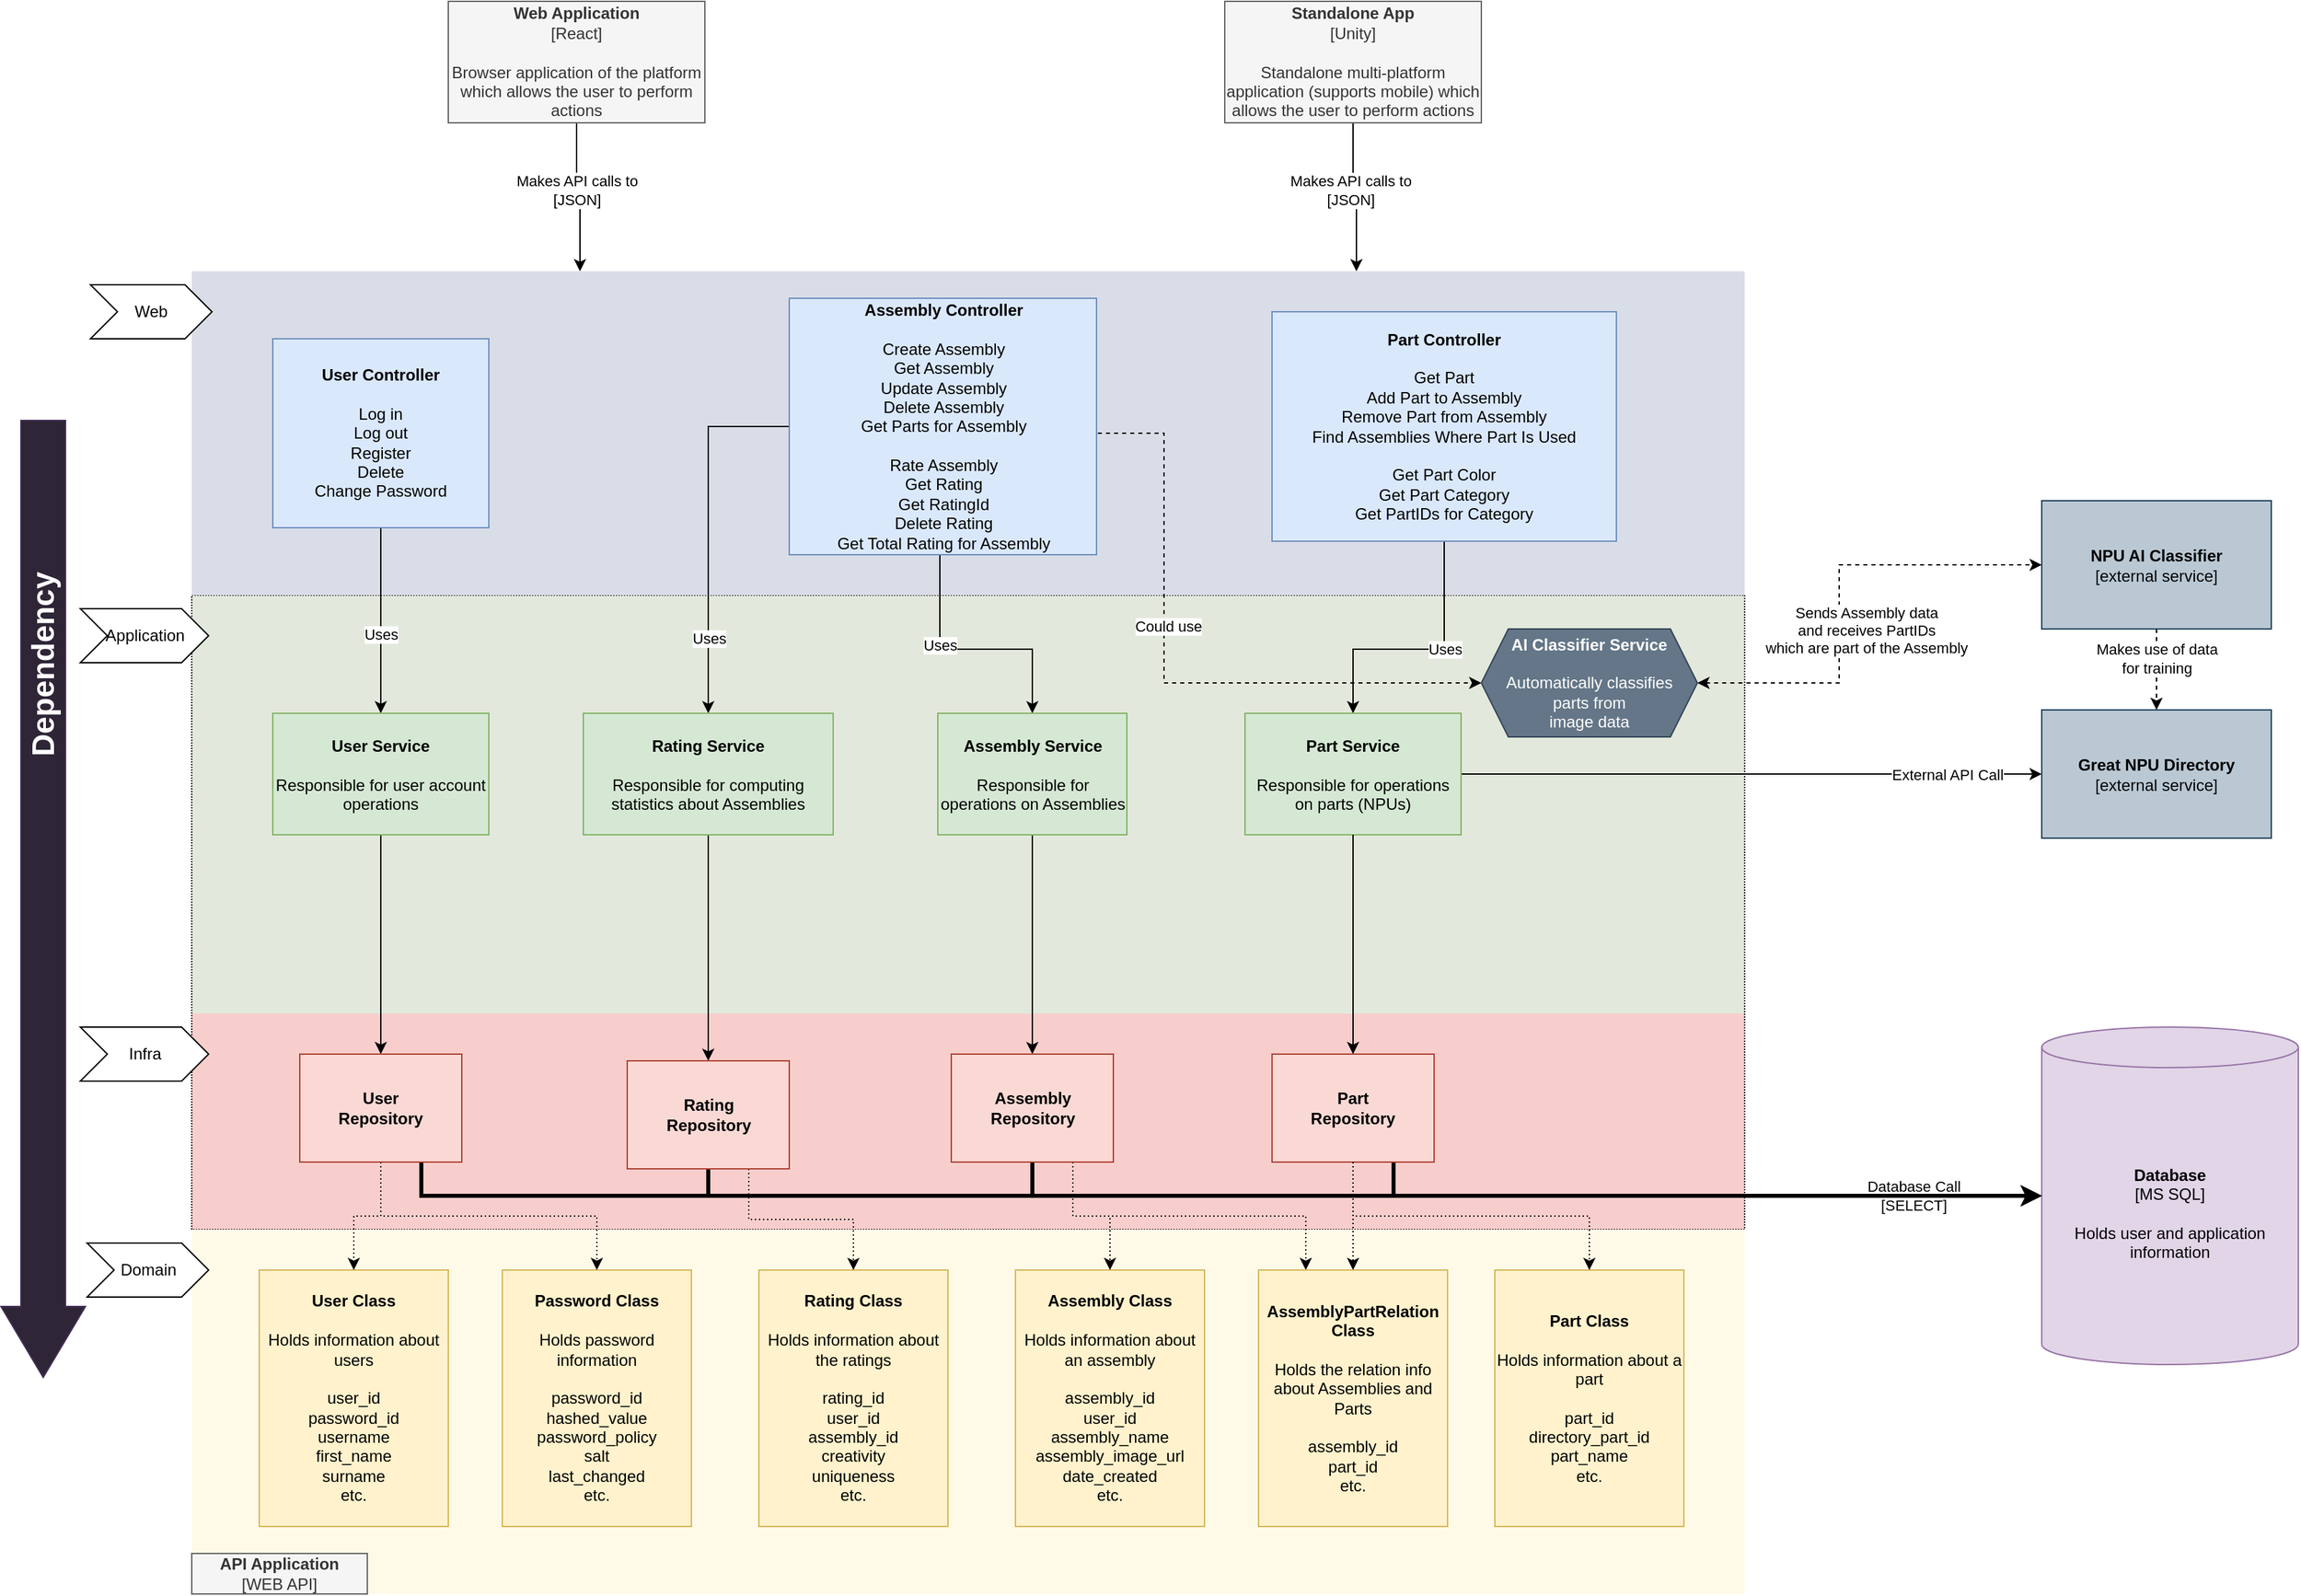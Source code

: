<mxfile version="21.2.1" type="device">
  <diagram name="Page-1" id="k8v3rHDn6FhqdRON8lOe">
    <mxGraphModel dx="1206" dy="702" grid="1" gridSize="10" guides="1" tooltips="1" connect="1" arrows="1" fold="1" page="1" pageScale="1" pageWidth="850" pageHeight="1100" math="0" shadow="0">
      <root>
        <mxCell id="0" />
        <mxCell id="1" parent="0" />
        <mxCell id="O0EQEIfce29Zrep7B2oo-3" value="" style="rounded=0;whiteSpace=wrap;html=1;fillColor=#f8cecc;strokeColor=none;" parent="1" vertex="1">
          <mxGeometry x="170" y="830" width="1150" height="160" as="geometry" />
        </mxCell>
        <mxCell id="pBrJ_K6vvV4SP7ELr4cM-87" value="" style="rounded=0;whiteSpace=wrap;html=1;fillColor=#E3E8DC;strokeColor=none;" parent="1" vertex="1">
          <mxGeometry x="170" y="520" width="1150" height="310" as="geometry" />
        </mxCell>
        <mxCell id="u8VsAXniSvun9k4xM15s-1" value="" style="rounded=0;whiteSpace=wrap;html=1;strokeColor=default;fillColor=none;strokeWidth=1;dashed=1;dashPattern=1 1;" parent="1" vertex="1">
          <mxGeometry x="170" y="520" width="1150" height="470" as="geometry" />
        </mxCell>
        <mxCell id="pBrJ_K6vvV4SP7ELr4cM-88" value="" style="rounded=0;whiteSpace=wrap;html=1;fillColor=#FFFAE8;strokeColor=none;" parent="1" vertex="1">
          <mxGeometry x="170" y="990" width="1150" height="270" as="geometry" />
        </mxCell>
        <mxCell id="pBrJ_K6vvV4SP7ELr4cM-77" value="" style="rounded=0;whiteSpace=wrap;html=1;strokeColor=none;fillColor=#D9DDE7;" parent="1" vertex="1">
          <mxGeometry x="170" y="280" width="1150" height="240" as="geometry" />
        </mxCell>
        <mxCell id="pBrJ_K6vvV4SP7ELr4cM-119" value="" style="shape=flexArrow;endArrow=classic;html=1;rounded=0;fillColor=#2E2536;strokeColor=#432D57;strokeWidth=1;endSize=17.186;fontSize=11;width=33;endWidth=28.571;" parent="1" edge="1">
          <mxGeometry width="50" height="50" relative="1" as="geometry">
            <mxPoint x="60" y="390" as="sourcePoint" />
            <mxPoint x="60" y="1100" as="targetPoint" />
          </mxGeometry>
        </mxCell>
        <mxCell id="pBrJ_K6vvV4SP7ELr4cM-120" value="Dependency" style="edgeLabel;html=1;align=center;verticalAlign=middle;resizable=0;points=[];fontStyle=1;fontSize=23;horizontal=0;labelBackgroundColor=none;fontColor=#FFFFFF;" parent="pBrJ_K6vvV4SP7ELr4cM-119" vertex="1" connectable="0">
          <mxGeometry x="-0.216" relative="1" as="geometry">
            <mxPoint y="-97" as="offset" />
          </mxGeometry>
        </mxCell>
        <mxCell id="n62XoH6EmWEbMySVKZay-1" style="edgeStyle=orthogonalEdgeStyle;rounded=0;orthogonalLoop=1;jettySize=auto;html=1;entryX=0.25;entryY=0;entryDx=0;entryDy=0;" parent="1" source="pBrJ_K6vvV4SP7ELr4cM-32" target="pBrJ_K6vvV4SP7ELr4cM-77" edge="1">
          <mxGeometry relative="1" as="geometry" />
        </mxCell>
        <mxCell id="n62XoH6EmWEbMySVKZay-2" value="Makes API calls to&lt;br style=&quot;border-color: var(--border-color);&quot;&gt;[JSON]" style="edgeLabel;html=1;align=center;verticalAlign=middle;resizable=0;points=[];" parent="n62XoH6EmWEbMySVKZay-1" vertex="1" connectable="0">
          <mxGeometry x="-0.152" y="3" relative="1" as="geometry">
            <mxPoint x="-3" y="2" as="offset" />
          </mxGeometry>
        </mxCell>
        <mxCell id="pBrJ_K6vvV4SP7ELr4cM-32" value="&lt;b&gt;Web Application&lt;/b&gt;&lt;br&gt;[React]&lt;br&gt;&lt;br&gt;Browser application of the platform which allows the user to perform actions" style="rounded=0;whiteSpace=wrap;html=1;fillColor=#f5f5f5;strokeColor=#666666;fontColor=#333333;" parent="1" vertex="1">
          <mxGeometry x="360" y="80" width="190" height="90" as="geometry" />
        </mxCell>
        <mxCell id="n62XoH6EmWEbMySVKZay-4" style="edgeStyle=orthogonalEdgeStyle;rounded=0;orthogonalLoop=1;jettySize=auto;html=1;exitX=0.5;exitY=1;exitDx=0;exitDy=0;entryX=0.75;entryY=0;entryDx=0;entryDy=0;" parent="1" source="pBrJ_K6vvV4SP7ELr4cM-37" target="pBrJ_K6vvV4SP7ELr4cM-77" edge="1">
          <mxGeometry relative="1" as="geometry" />
        </mxCell>
        <mxCell id="n62XoH6EmWEbMySVKZay-5" value="Makes API calls to&lt;br style=&quot;border-color: var(--border-color);&quot;&gt;[JSON]" style="edgeLabel;html=1;align=center;verticalAlign=middle;resizable=0;points=[];" parent="n62XoH6EmWEbMySVKZay-4" vertex="1" connectable="0">
          <mxGeometry x="-0.279" y="-1" relative="1" as="geometry">
            <mxPoint x="-1" y="9" as="offset" />
          </mxGeometry>
        </mxCell>
        <mxCell id="pBrJ_K6vvV4SP7ELr4cM-37" value="&lt;b&gt;Standalone App&lt;/b&gt;&lt;br&gt;[Unity]&lt;br&gt;&lt;br&gt;Standalone multi-platform application (supports mobile) which allows the user to perform actions" style="rounded=0;whiteSpace=wrap;html=1;fillColor=#f5f5f5;strokeColor=#666666;fontColor=#333333;" parent="1" vertex="1">
          <mxGeometry x="935" y="80" width="190" height="90" as="geometry" />
        </mxCell>
        <mxCell id="pBrJ_K6vvV4SP7ELr4cM-83" style="edgeStyle=orthogonalEdgeStyle;rounded=0;orthogonalLoop=1;jettySize=auto;html=1;exitX=0.5;exitY=1;exitDx=0;exitDy=0;entryX=0.5;entryY=0;entryDx=0;entryDy=0;" parent="1" source="pBrJ_K6vvV4SP7ELr4cM-72" target="pBrJ_K6vvV4SP7ELr4cM-78" edge="1">
          <mxGeometry relative="1" as="geometry" />
        </mxCell>
        <mxCell id="pBrJ_K6vvV4SP7ELr4cM-110" value="Uses" style="edgeLabel;html=1;align=center;verticalAlign=middle;resizable=0;points=[];" parent="pBrJ_K6vvV4SP7ELr4cM-83" vertex="1" connectable="0">
          <mxGeometry x="-0.266" y="1" relative="1" as="geometry">
            <mxPoint x="-1" y="28" as="offset" />
          </mxGeometry>
        </mxCell>
        <mxCell id="pBrJ_K6vvV4SP7ELr4cM-72" value="&lt;b&gt;User Controller&lt;/b&gt;&lt;br&gt;&lt;br&gt;Log in&lt;br&gt;Log out&lt;br&gt;Register&lt;br&gt;Delete&lt;br&gt;Change Password" style="rounded=0;whiteSpace=wrap;html=1;fillColor=#dae8fc;strokeColor=#6c8ebf;" parent="1" vertex="1">
          <mxGeometry x="230" y="330" width="160" height="140" as="geometry" />
        </mxCell>
        <mxCell id="pBrJ_K6vvV4SP7ELr4cM-84" style="edgeStyle=orthogonalEdgeStyle;rounded=0;orthogonalLoop=1;jettySize=auto;html=1;exitX=0.5;exitY=1;exitDx=0;exitDy=0;entryX=0.5;entryY=0;entryDx=0;entryDy=0;" parent="1" source="pBrJ_K6vvV4SP7ELr4cM-73" target="pBrJ_K6vvV4SP7ELr4cM-80" edge="1">
          <mxGeometry relative="1" as="geometry">
            <Array as="points">
              <mxPoint x="724" y="560" />
              <mxPoint x="793" y="560" />
            </Array>
          </mxGeometry>
        </mxCell>
        <mxCell id="pBrJ_K6vvV4SP7ELr4cM-111" value="Uses" style="edgeLabel;html=1;align=center;verticalAlign=middle;resizable=0;points=[];" parent="pBrJ_K6vvV4SP7ELr4cM-84" vertex="1" connectable="0">
          <mxGeometry x="-0.282" y="-1" relative="1" as="geometry">
            <mxPoint x="1" y="1" as="offset" />
          </mxGeometry>
        </mxCell>
        <mxCell id="sPXh9yBH8n4TWhQxVx2j-14" style="edgeStyle=orthogonalEdgeStyle;rounded=0;orthogonalLoop=1;jettySize=auto;html=1;entryX=0.5;entryY=0;entryDx=0;entryDy=0;exitX=0;exitY=0.5;exitDx=0;exitDy=0;" parent="1" source="pBrJ_K6vvV4SP7ELr4cM-73" target="pBrJ_K6vvV4SP7ELr4cM-82" edge="1">
          <mxGeometry relative="1" as="geometry" />
        </mxCell>
        <mxCell id="sPXh9yBH8n4TWhQxVx2j-15" value="Uses" style="edgeLabel;html=1;align=center;verticalAlign=middle;resizable=0;points=[];" parent="sPXh9yBH8n4TWhQxVx2j-14" vertex="1" connectable="0">
          <mxGeometry x="0.318" y="3" relative="1" as="geometry">
            <mxPoint x="-3" y="37" as="offset" />
          </mxGeometry>
        </mxCell>
        <mxCell id="sPXh9yBH8n4TWhQxVx2j-17" style="edgeStyle=orthogonalEdgeStyle;rounded=0;orthogonalLoop=1;jettySize=auto;html=1;entryX=0;entryY=0.5;entryDx=0;entryDy=0;exitX=1;exitY=0.5;exitDx=0;exitDy=0;dashed=1;" parent="1" source="pBrJ_K6vvV4SP7ELr4cM-73" target="n62XoH6EmWEbMySVKZay-8" edge="1">
          <mxGeometry relative="1" as="geometry">
            <Array as="points">
              <mxPoint x="890" y="400" />
              <mxPoint x="890" y="585" />
            </Array>
          </mxGeometry>
        </mxCell>
        <mxCell id="sPXh9yBH8n4TWhQxVx2j-18" value="Could use" style="edgeLabel;html=1;align=center;verticalAlign=middle;resizable=0;points=[];" parent="sPXh9yBH8n4TWhQxVx2j-17" vertex="1" connectable="0">
          <mxGeometry x="-0.343" y="1" relative="1" as="geometry">
            <mxPoint x="2" y="42" as="offset" />
          </mxGeometry>
        </mxCell>
        <mxCell id="pBrJ_K6vvV4SP7ELr4cM-73" value="&lt;b&gt;Assembly Controller&lt;br&gt;&lt;/b&gt;&lt;br&gt;Create Assembly&lt;br style=&quot;border-color: var(--border-color);&quot;&gt;Get Assembly&lt;br style=&quot;border-color: var(--border-color);&quot;&gt;Update Assembly&lt;br&gt;Delete Assembly&lt;br style=&quot;border-color: var(--border-color);&quot;&gt;Get Parts for Assembly&lt;br&gt;&lt;br&gt;Rate Assembly&lt;br&gt;Get Rating&lt;br&gt;Get RatingId&lt;br&gt;Delete Rating&lt;br style=&quot;border-color: var(--border-color);&quot;&gt;Get Total Rating for Assembly" style="rounded=0;whiteSpace=wrap;html=1;fillColor=#dae8fc;strokeColor=#6c8ebf;" parent="1" vertex="1">
          <mxGeometry x="612.5" y="300" width="227.5" height="190" as="geometry" />
        </mxCell>
        <mxCell id="sPXh9yBH8n4TWhQxVx2j-11" style="edgeStyle=orthogonalEdgeStyle;rounded=0;orthogonalLoop=1;jettySize=auto;html=1;entryX=0.5;entryY=0;entryDx=0;entryDy=0;exitX=0.5;exitY=1;exitDx=0;exitDy=0;" parent="1" source="pBrJ_K6vvV4SP7ELr4cM-74" target="pBrJ_K6vvV4SP7ELr4cM-81" edge="1">
          <mxGeometry relative="1" as="geometry">
            <Array as="points">
              <mxPoint x="1097" y="560" />
              <mxPoint x="1030" y="560" />
            </Array>
          </mxGeometry>
        </mxCell>
        <mxCell id="sPXh9yBH8n4TWhQxVx2j-16" value="Uses" style="edgeLabel;html=1;align=center;verticalAlign=middle;resizable=0;points=[];" parent="sPXh9yBH8n4TWhQxVx2j-11" vertex="1" connectable="0">
          <mxGeometry x="-0.443" y="1" relative="1" as="geometry">
            <mxPoint x="-1" y="25" as="offset" />
          </mxGeometry>
        </mxCell>
        <mxCell id="pBrJ_K6vvV4SP7ELr4cM-74" value="&lt;b&gt;Part Controller&lt;/b&gt;&lt;br&gt;&lt;br style=&quot;border-color: var(--border-color);&quot;&gt;Get Part&lt;br&gt;Add Part to Assembly&lt;br&gt;Remove Part from Assembly&lt;br&gt;Find Assemblies Where Part Is Used&lt;br&gt;&lt;br style=&quot;border-color: var(--border-color);&quot;&gt;Get Part Color&lt;br style=&quot;border-color: var(--border-color);&quot;&gt;Get Part Category&lt;br style=&quot;border-color: var(--border-color);&quot;&gt;Get PartIDs for Category" style="rounded=0;whiteSpace=wrap;html=1;fillColor=#dae8fc;strokeColor=#6c8ebf;" parent="1" vertex="1">
          <mxGeometry x="970" y="310" width="255" height="170" as="geometry" />
        </mxCell>
        <mxCell id="pBrJ_K6vvV4SP7ELr4cM-146" style="edgeStyle=orthogonalEdgeStyle;rounded=0;orthogonalLoop=1;jettySize=auto;html=1;exitX=0.5;exitY=1;exitDx=0;exitDy=0;entryX=0.5;entryY=0;entryDx=0;entryDy=0;" parent="1" source="pBrJ_K6vvV4SP7ELr4cM-78" target="pBrJ_K6vvV4SP7ELr4cM-140" edge="1">
          <mxGeometry relative="1" as="geometry" />
        </mxCell>
        <mxCell id="pBrJ_K6vvV4SP7ELr4cM-78" value="&lt;b&gt;User Service&lt;br&gt;&lt;/b&gt;&lt;br&gt;Responsible for user account operations" style="rounded=0;whiteSpace=wrap;html=1;fillColor=#d5e8d4;strokeColor=#82b366;" parent="1" vertex="1">
          <mxGeometry x="230" y="607.5" width="160" height="90" as="geometry" />
        </mxCell>
        <mxCell id="pBrJ_K6vvV4SP7ELr4cM-144" style="edgeStyle=orthogonalEdgeStyle;rounded=0;orthogonalLoop=1;jettySize=auto;html=1;exitX=0.5;exitY=1;exitDx=0;exitDy=0;entryX=0.5;entryY=0;entryDx=0;entryDy=0;" parent="1" source="pBrJ_K6vvV4SP7ELr4cM-80" target="pBrJ_K6vvV4SP7ELr4cM-141" edge="1">
          <mxGeometry relative="1" as="geometry">
            <Array as="points">
              <mxPoint x="793" y="698" />
              <mxPoint x="793" y="770" />
            </Array>
          </mxGeometry>
        </mxCell>
        <mxCell id="pBrJ_K6vvV4SP7ELr4cM-80" value="&lt;b&gt;Assembly Service&lt;br&gt;&lt;/b&gt;&lt;br&gt;Responsible for operations on Assemblies" style="rounded=0;whiteSpace=wrap;html=1;fillColor=#d5e8d4;strokeColor=#82b366;" parent="1" vertex="1">
          <mxGeometry x="722.5" y="607.5" width="140" height="90" as="geometry" />
        </mxCell>
        <mxCell id="pBrJ_K6vvV4SP7ELr4cM-121" style="edgeStyle=orthogonalEdgeStyle;rounded=0;orthogonalLoop=1;jettySize=auto;html=1;exitX=1;exitY=0.5;exitDx=0;exitDy=0;entryX=0;entryY=0.5;entryDx=0;entryDy=0;" parent="1" source="pBrJ_K6vvV4SP7ELr4cM-81" target="pBrJ_K6vvV4SP7ELr4cM-101" edge="1">
          <mxGeometry relative="1" as="geometry">
            <mxPoint x="1520" y="645" as="targetPoint" />
          </mxGeometry>
        </mxCell>
        <mxCell id="pBrJ_K6vvV4SP7ELr4cM-131" value="External API Call" style="edgeLabel;html=1;align=center;verticalAlign=middle;resizable=0;points=[];" parent="pBrJ_K6vvV4SP7ELr4cM-121" vertex="1" connectable="0">
          <mxGeometry x="-0.25" relative="1" as="geometry">
            <mxPoint x="198" as="offset" />
          </mxGeometry>
        </mxCell>
        <mxCell id="pBrJ_K6vvV4SP7ELr4cM-81" value="&lt;b&gt;Part Service&lt;br&gt;&lt;/b&gt;&lt;br&gt;Responsible for operations on parts (NPUs)" style="rounded=0;whiteSpace=wrap;html=1;fillColor=#d5e8d4;strokeColor=#82b366;" parent="1" vertex="1">
          <mxGeometry x="950" y="607.5" width="160" height="90" as="geometry" />
        </mxCell>
        <mxCell id="pBrJ_K6vvV4SP7ELr4cM-145" style="edgeStyle=orthogonalEdgeStyle;rounded=0;orthogonalLoop=1;jettySize=auto;html=1;exitX=0.5;exitY=1;exitDx=0;exitDy=0;entryX=0.5;entryY=0;entryDx=0;entryDy=0;" parent="1" source="pBrJ_K6vvV4SP7ELr4cM-82" target="pBrJ_K6vvV4SP7ELr4cM-142" edge="1">
          <mxGeometry relative="1" as="geometry" />
        </mxCell>
        <mxCell id="pBrJ_K6vvV4SP7ELr4cM-82" value="&lt;b&gt;Rating Service&lt;br&gt;&lt;/b&gt;&lt;br&gt;Responsible for computing statistics about Assemblies" style="rounded=0;whiteSpace=wrap;html=1;fillColor=#d5e8d4;strokeColor=#82b366;" parent="1" vertex="1">
          <mxGeometry x="460" y="607.5" width="185" height="90" as="geometry" />
        </mxCell>
        <mxCell id="pBrJ_K6vvV4SP7ELr4cM-89" value="&lt;b&gt;User Class&lt;/b&gt;&lt;br&gt;&lt;br&gt;Holds information about users&lt;br&gt;&lt;br&gt;user_id&lt;br&gt;password_id&lt;br&gt;username&lt;br&gt;first_name&lt;br&gt;surname&lt;br&gt;etc." style="rounded=0;whiteSpace=wrap;html=1;fillColor=#fff2cc;strokeColor=#d6b656;" parent="1" vertex="1">
          <mxGeometry x="220" y="1020" width="140" height="190" as="geometry" />
        </mxCell>
        <mxCell id="pBrJ_K6vvV4SP7ELr4cM-90" value="&lt;b&gt;Password Class&lt;/b&gt;&lt;br&gt;&lt;br&gt;Holds password information&lt;br&gt;&lt;br&gt;password_id&lt;br&gt;hashed_value&lt;br&gt;password_policy&lt;br&gt;salt&lt;br&gt;last_changed&lt;br&gt;etc." style="rounded=0;whiteSpace=wrap;html=1;fillColor=#fff2cc;strokeColor=#d6b656;" parent="1" vertex="1">
          <mxGeometry x="400" y="1020" width="140" height="190" as="geometry" />
        </mxCell>
        <mxCell id="pBrJ_K6vvV4SP7ELr4cM-91" value="&lt;b&gt;Assembly Class&lt;/b&gt;&lt;br&gt;&lt;br&gt;Holds information about an assembly&lt;br&gt;&lt;br&gt;assembly_id&lt;br&gt;user_id&lt;br&gt;assembly_name&lt;br&gt;assembly_image_url&lt;br&gt;date_created&lt;br&gt;etc." style="rounded=0;whiteSpace=wrap;html=1;fillColor=#fff2cc;strokeColor=#d6b656;" parent="1" vertex="1">
          <mxGeometry x="780" y="1020" width="140" height="190" as="geometry" />
        </mxCell>
        <mxCell id="pBrJ_K6vvV4SP7ELr4cM-28" value="&lt;b&gt;API Application&lt;br&gt;&lt;/b&gt;[WEB API]" style="rounded=0;whiteSpace=wrap;html=1;fillColor=#f5f5f5;fontColor=#333333;strokeColor=#666666;" parent="1" vertex="1">
          <mxGeometry x="170" y="1230" width="130" height="30" as="geometry" />
        </mxCell>
        <mxCell id="pBrJ_K6vvV4SP7ELr4cM-30" value="&lt;b&gt;Database&lt;/b&gt;&lt;br&gt;[MS SQL]&lt;br&gt;&lt;br&gt;Holds user and application information&lt;br&gt;" style="shape=cylinder3;whiteSpace=wrap;html=1;boundedLbl=1;backgroundOutline=1;size=15;fillColor=#e1d5e7;strokeColor=#9673a6;" parent="1" vertex="1">
          <mxGeometry x="1540" y="840" width="190" height="250" as="geometry" />
        </mxCell>
        <mxCell id="pBrJ_K6vvV4SP7ELr4cM-101" value="&lt;b&gt;Great NPU Directory&lt;/b&gt;&lt;br&gt;[external service]" style="rounded=0;whiteSpace=wrap;html=1;fillColor=#bac8d3;strokeColor=#23445d;" parent="1" vertex="1">
          <mxGeometry x="1540" y="605" width="170" height="95" as="geometry" />
        </mxCell>
        <mxCell id="pBrJ_K6vvV4SP7ELr4cM-106" value="Web" style="shape=step;perimeter=stepPerimeter;whiteSpace=wrap;html=1;fixedSize=1;" parent="1" vertex="1">
          <mxGeometry x="95" y="290" width="90" height="40" as="geometry" />
        </mxCell>
        <mxCell id="pBrJ_K6vvV4SP7ELr4cM-109" value="Domain" style="shape=step;perimeter=stepPerimeter;whiteSpace=wrap;html=1;fixedSize=1;" parent="1" vertex="1">
          <mxGeometry x="92.5" y="1000" width="90" height="40" as="geometry" />
        </mxCell>
        <mxCell id="pBrJ_K6vvV4SP7ELr4cM-114" value="&lt;b&gt;Rating Class&lt;/b&gt;&lt;br&gt;&lt;br&gt;Holds information about the ratings&lt;br&gt;&lt;br&gt;rating_id&lt;br&gt;user_id&lt;br&gt;assembly_id&lt;br&gt;creativity&lt;br&gt;uniqueness&lt;br&gt;etc." style="rounded=0;whiteSpace=wrap;html=1;fillColor=#fff2cc;strokeColor=#d6b656;" parent="1" vertex="1">
          <mxGeometry x="590" y="1020" width="140" height="190" as="geometry" />
        </mxCell>
        <mxCell id="pBrJ_K6vvV4SP7ELr4cM-147" style="edgeStyle=orthogonalEdgeStyle;rounded=0;orthogonalLoop=1;jettySize=auto;html=1;exitX=0.75;exitY=1;exitDx=0;exitDy=0;entryX=0;entryY=0.5;entryDx=0;entryDy=0;entryPerimeter=0;strokeWidth=3;" parent="1" source="pBrJ_K6vvV4SP7ELr4cM-140" target="pBrJ_K6vvV4SP7ELr4cM-30" edge="1">
          <mxGeometry relative="1" as="geometry">
            <Array as="points">
              <mxPoint x="340" y="965" />
            </Array>
          </mxGeometry>
        </mxCell>
        <mxCell id="sPXh9yBH8n4TWhQxVx2j-21" style="edgeStyle=orthogonalEdgeStyle;rounded=0;orthogonalLoop=1;jettySize=auto;html=1;exitX=0.5;exitY=1;exitDx=0;exitDy=0;entryX=0.5;entryY=0;entryDx=0;entryDy=0;dashed=1;dashPattern=1 2;" parent="1" source="pBrJ_K6vvV4SP7ELr4cM-140" target="pBrJ_K6vvV4SP7ELr4cM-90" edge="1">
          <mxGeometry relative="1" as="geometry" />
        </mxCell>
        <mxCell id="sPXh9yBH8n4TWhQxVx2j-28" style="edgeStyle=orthogonalEdgeStyle;rounded=0;orthogonalLoop=1;jettySize=auto;html=1;exitX=0.5;exitY=1;exitDx=0;exitDy=0;entryX=0.5;entryY=0;entryDx=0;entryDy=0;dashed=1;dashPattern=1 2;" parent="1" source="pBrJ_K6vvV4SP7ELr4cM-140" target="pBrJ_K6vvV4SP7ELr4cM-89" edge="1">
          <mxGeometry relative="1" as="geometry" />
        </mxCell>
        <mxCell id="pBrJ_K6vvV4SP7ELr4cM-140" value="&lt;b&gt;User &lt;br&gt;Repository&lt;/b&gt;" style="rounded=0;whiteSpace=wrap;html=1;fillColor=#fad9d5;strokeColor=#ae4132;" parent="1" vertex="1">
          <mxGeometry x="250" y="860" width="120" height="80" as="geometry" />
        </mxCell>
        <mxCell id="pBrJ_K6vvV4SP7ELr4cM-149" style="edgeStyle=orthogonalEdgeStyle;rounded=0;orthogonalLoop=1;jettySize=auto;html=1;exitX=0.5;exitY=1;exitDx=0;exitDy=0;entryX=0;entryY=0.5;entryDx=0;entryDy=0;entryPerimeter=0;strokeWidth=3;" parent="1" source="pBrJ_K6vvV4SP7ELr4cM-141" target="pBrJ_K6vvV4SP7ELr4cM-30" edge="1">
          <mxGeometry relative="1" as="geometry">
            <Array as="points">
              <mxPoint x="793" y="965" />
            </Array>
          </mxGeometry>
        </mxCell>
        <mxCell id="sPXh9yBH8n4TWhQxVx2j-22" style="edgeStyle=orthogonalEdgeStyle;rounded=0;orthogonalLoop=1;jettySize=auto;html=1;exitX=0.75;exitY=1;exitDx=0;exitDy=0;entryX=0.5;entryY=0;entryDx=0;entryDy=0;dashed=1;dashPattern=1 2;" parent="1" source="pBrJ_K6vvV4SP7ELr4cM-141" target="pBrJ_K6vvV4SP7ELr4cM-91" edge="1">
          <mxGeometry relative="1" as="geometry" />
        </mxCell>
        <mxCell id="sPXh9yBH8n4TWhQxVx2j-26" style="edgeStyle=orthogonalEdgeStyle;rounded=0;orthogonalLoop=1;jettySize=auto;html=1;exitX=0.75;exitY=1;exitDx=0;exitDy=0;entryX=0.25;entryY=0;entryDx=0;entryDy=0;dashed=1;dashPattern=1 2;" parent="1" source="pBrJ_K6vvV4SP7ELr4cM-141" target="sPXh9yBH8n4TWhQxVx2j-8" edge="1">
          <mxGeometry relative="1" as="geometry" />
        </mxCell>
        <mxCell id="pBrJ_K6vvV4SP7ELr4cM-141" value="&lt;b&gt;Assembly Repository&lt;/b&gt;" style="rounded=0;whiteSpace=wrap;html=1;fillColor=#fad9d5;strokeColor=#ae4132;" parent="1" vertex="1">
          <mxGeometry x="732.5" y="860" width="120" height="80" as="geometry" />
        </mxCell>
        <mxCell id="pBrJ_K6vvV4SP7ELr4cM-148" style="edgeStyle=orthogonalEdgeStyle;rounded=0;orthogonalLoop=1;jettySize=auto;html=1;exitX=0.5;exitY=1;exitDx=0;exitDy=0;entryX=0;entryY=0.5;entryDx=0;entryDy=0;entryPerimeter=0;strokeWidth=3;" parent="1" source="pBrJ_K6vvV4SP7ELr4cM-142" target="pBrJ_K6vvV4SP7ELr4cM-30" edge="1">
          <mxGeometry relative="1" as="geometry">
            <Array as="points">
              <mxPoint x="552" y="965" />
            </Array>
          </mxGeometry>
        </mxCell>
        <mxCell id="pBrJ_K6vvV4SP7ELr4cM-150" value="Database Call&lt;br&gt;[SELECT]" style="edgeLabel;html=1;align=center;verticalAlign=middle;resizable=0;points=[];" parent="pBrJ_K6vvV4SP7ELr4cM-148" vertex="1" connectable="0">
          <mxGeometry x="0.65" y="-1" relative="1" as="geometry">
            <mxPoint x="81" y="-1" as="offset" />
          </mxGeometry>
        </mxCell>
        <mxCell id="sPXh9yBH8n4TWhQxVx2j-24" style="edgeStyle=orthogonalEdgeStyle;rounded=0;orthogonalLoop=1;jettySize=auto;html=1;exitX=0.75;exitY=1;exitDx=0;exitDy=0;entryX=0.5;entryY=0;entryDx=0;entryDy=0;dashed=1;dashPattern=1 2;" parent="1" source="pBrJ_K6vvV4SP7ELr4cM-142" target="pBrJ_K6vvV4SP7ELr4cM-114" edge="1">
          <mxGeometry relative="1" as="geometry" />
        </mxCell>
        <mxCell id="pBrJ_K6vvV4SP7ELr4cM-142" value="&lt;b style=&quot;border-color: var(--border-color);&quot;&gt;Rating&lt;br&gt;&lt;/b&gt;&lt;b&gt;Repository&lt;/b&gt;" style="rounded=0;whiteSpace=wrap;html=1;fillColor=#fad9d5;strokeColor=#ae4132;" parent="1" vertex="1">
          <mxGeometry x="492.5" y="865" width="120" height="80" as="geometry" />
        </mxCell>
        <mxCell id="n62XoH6EmWEbMySVKZay-13" style="edgeStyle=orthogonalEdgeStyle;rounded=0;orthogonalLoop=1;jettySize=auto;html=1;entryX=0.5;entryY=0;entryDx=0;entryDy=0;dashed=1;" parent="1" source="n62XoH6EmWEbMySVKZay-6" target="pBrJ_K6vvV4SP7ELr4cM-101" edge="1">
          <mxGeometry relative="1" as="geometry" />
        </mxCell>
        <mxCell id="n62XoH6EmWEbMySVKZay-16" value="Makes use of data&lt;br&gt;for training" style="edgeLabel;html=1;align=center;verticalAlign=middle;resizable=0;points=[];" parent="n62XoH6EmWEbMySVKZay-13" vertex="1" connectable="0">
          <mxGeometry x="-0.291" relative="1" as="geometry">
            <mxPoint as="offset" />
          </mxGeometry>
        </mxCell>
        <mxCell id="n62XoH6EmWEbMySVKZay-6" value="&lt;b&gt;NPU AI Classifier&lt;/b&gt;&lt;br&gt;[external service]" style="rounded=0;whiteSpace=wrap;html=1;fillColor=#bac8d3;strokeColor=#23445d;" parent="1" vertex="1">
          <mxGeometry x="1540" y="450" width="170" height="95" as="geometry" />
        </mxCell>
        <mxCell id="n62XoH6EmWEbMySVKZay-12" style="edgeStyle=orthogonalEdgeStyle;rounded=0;orthogonalLoop=1;jettySize=auto;html=1;entryX=0;entryY=0.5;entryDx=0;entryDy=0;dashed=1;startArrow=classic;startFill=1;exitX=1;exitY=0.5;exitDx=0;exitDy=0;" parent="1" source="n62XoH6EmWEbMySVKZay-8" target="n62XoH6EmWEbMySVKZay-6" edge="1">
          <mxGeometry relative="1" as="geometry">
            <mxPoint x="1370" y="530" as="sourcePoint" />
            <Array as="points">
              <mxPoint x="1390" y="585" />
              <mxPoint x="1390" y="497" />
            </Array>
          </mxGeometry>
        </mxCell>
        <mxCell id="n62XoH6EmWEbMySVKZay-20" value="Sends Assembly data&lt;br&gt;and receives PartIDs&lt;br&gt;which are part of the Assembly" style="edgeLabel;html=1;align=center;verticalAlign=middle;resizable=0;points=[];" parent="n62XoH6EmWEbMySVKZay-12" vertex="1" connectable="0">
          <mxGeometry x="0.054" y="3" relative="1" as="geometry">
            <mxPoint x="23" y="36" as="offset" />
          </mxGeometry>
        </mxCell>
        <mxCell id="n62XoH6EmWEbMySVKZay-8" value="&lt;b&gt;AI Classifier Service&lt;/b&gt;&lt;br&gt;&lt;br&gt;Automatically classifies &lt;br&gt;parts from&lt;br&gt;image data" style="shape=hexagon;perimeter=hexagonPerimeter2;whiteSpace=wrap;html=1;fixedSize=1;fillColor=#647687;strokeColor=#314354;fontColor=#ffffff;" parent="1" vertex="1">
          <mxGeometry x="1125" y="545" width="160" height="80" as="geometry" />
        </mxCell>
        <mxCell id="sPXh9yBH8n4TWhQxVx2j-4" value="&lt;b&gt;Part Class&lt;/b&gt;&lt;br&gt;&lt;br&gt;Holds information about a part&lt;br&gt;&lt;br&gt;part_id&lt;br&gt;directory_part_id&lt;br&gt;part_name&lt;br&gt;etc." style="rounded=0;whiteSpace=wrap;html=1;fillColor=#fff2cc;strokeColor=#d6b656;" parent="1" vertex="1">
          <mxGeometry x="1135" y="1020" width="140" height="190" as="geometry" />
        </mxCell>
        <mxCell id="sPXh9yBH8n4TWhQxVx2j-8" value="&lt;b&gt;AssemblyPartRelation Class&lt;/b&gt;&lt;br&gt;&lt;br&gt;Holds the relation info about Assemblies and Parts&lt;br&gt;&lt;br&gt;assembly_id&lt;br&gt;part_id&lt;br&gt;etc." style="rounded=0;whiteSpace=wrap;html=1;fillColor=#fff2cc;strokeColor=#d6b656;" parent="1" vertex="1">
          <mxGeometry x="960" y="1020" width="140" height="190" as="geometry" />
        </mxCell>
        <mxCell id="j06UCYzgg-mx-hX9-N15-1" style="edgeStyle=orthogonalEdgeStyle;rounded=0;orthogonalLoop=1;jettySize=auto;html=1;exitX=0.75;exitY=1;exitDx=0;exitDy=0;entryX=0;entryY=0.5;entryDx=0;entryDy=0;entryPerimeter=0;strokeWidth=3;" parent="1" source="sPXh9yBH8n4TWhQxVx2j-29" target="pBrJ_K6vvV4SP7ELr4cM-30" edge="1">
          <mxGeometry relative="1" as="geometry">
            <mxPoint x="1340" y="950" as="targetPoint" />
          </mxGeometry>
        </mxCell>
        <mxCell id="sPXh9yBH8n4TWhQxVx2j-29" value="&lt;b&gt;Part&lt;br&gt;Repository&lt;/b&gt;" style="rounded=0;whiteSpace=wrap;html=1;fillColor=#fad9d5;strokeColor=#ae4132;" parent="1" vertex="1">
          <mxGeometry x="970" y="860" width="120" height="80" as="geometry" />
        </mxCell>
        <mxCell id="sPXh9yBH8n4TWhQxVx2j-30" style="edgeStyle=orthogonalEdgeStyle;rounded=0;orthogonalLoop=1;jettySize=auto;html=1;exitX=0.5;exitY=1;exitDx=0;exitDy=0;dashed=1;dashPattern=1 2;entryX=0.5;entryY=0;entryDx=0;entryDy=0;" parent="1" source="sPXh9yBH8n4TWhQxVx2j-29" target="sPXh9yBH8n4TWhQxVx2j-4" edge="1">
          <mxGeometry relative="1" as="geometry">
            <mxPoint x="833" y="950" as="sourcePoint" />
            <mxPoint x="1215" y="1030" as="targetPoint" />
            <Array as="points">
              <mxPoint x="1030" y="980" />
              <mxPoint x="1205" y="980" />
            </Array>
          </mxGeometry>
        </mxCell>
        <mxCell id="sPXh9yBH8n4TWhQxVx2j-31" style="edgeStyle=orthogonalEdgeStyle;rounded=0;orthogonalLoop=1;jettySize=auto;html=1;exitX=0.5;exitY=1;exitDx=0;exitDy=0;entryX=0.5;entryY=0;entryDx=0;entryDy=0;" parent="1" source="pBrJ_K6vvV4SP7ELr4cM-81" target="sPXh9yBH8n4TWhQxVx2j-29" edge="1">
          <mxGeometry relative="1" as="geometry">
            <Array as="points">
              <mxPoint x="1030" y="740" />
              <mxPoint x="1030" y="740" />
            </Array>
          </mxGeometry>
        </mxCell>
        <mxCell id="sPXh9yBH8n4TWhQxVx2j-33" style="edgeStyle=orthogonalEdgeStyle;rounded=0;orthogonalLoop=1;jettySize=auto;html=1;exitX=0.5;exitY=1;exitDx=0;exitDy=0;dashed=1;dashPattern=1 2;entryX=0.5;entryY=0;entryDx=0;entryDy=0;" parent="1" source="sPXh9yBH8n4TWhQxVx2j-29" target="sPXh9yBH8n4TWhQxVx2j-8" edge="1">
          <mxGeometry relative="1" as="geometry">
            <mxPoint x="976" y="950" as="sourcePoint" />
            <mxPoint x="1215" y="1030" as="targetPoint" />
            <Array as="points">
              <mxPoint x="1030" y="940" />
              <mxPoint x="1030" y="940" />
            </Array>
          </mxGeometry>
        </mxCell>
        <mxCell id="pBrJ_K6vvV4SP7ELr4cM-107" value="Infra" style="shape=step;perimeter=stepPerimeter;whiteSpace=wrap;html=1;fixedSize=1;" parent="1" vertex="1">
          <mxGeometry x="87.5" y="840" width="95" height="40" as="geometry" />
        </mxCell>
        <mxCell id="O0EQEIfce29Zrep7B2oo-4" value="Application" style="shape=step;perimeter=stepPerimeter;whiteSpace=wrap;html=1;fixedSize=1;" parent="1" vertex="1">
          <mxGeometry x="87.5" y="530" width="95" height="40" as="geometry" />
        </mxCell>
      </root>
    </mxGraphModel>
  </diagram>
</mxfile>
